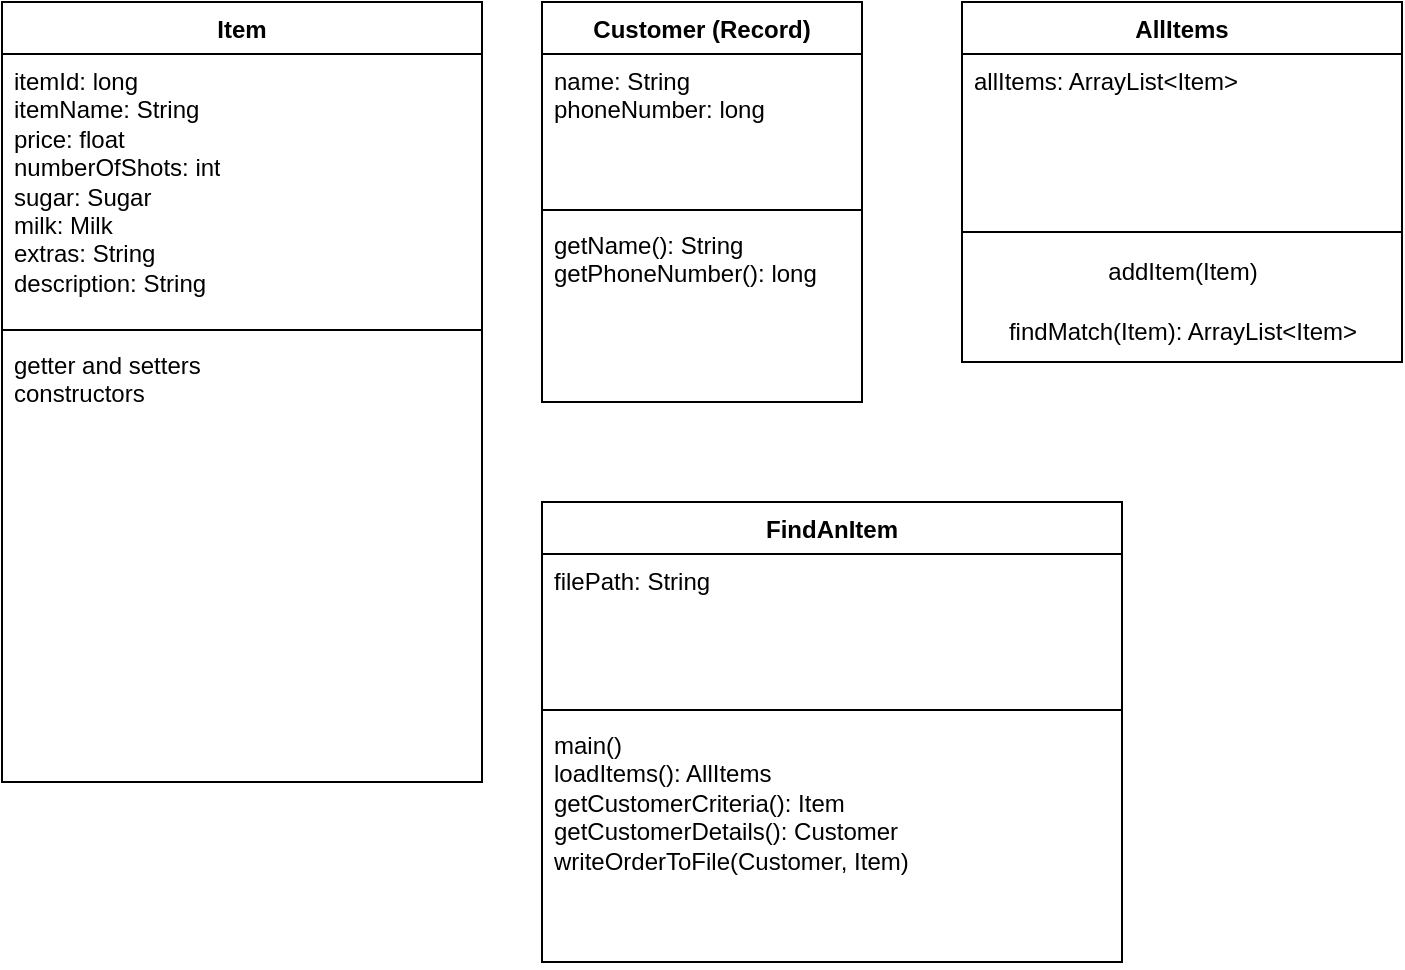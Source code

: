<mxfile version="20.5.3" type="embed"><diagram name="Page-1" id="e7e014a7-5840-1c2e-5031-d8a46d1fe8dd"><mxGraphModel dx="528" dy="693" grid="1" gridSize="10" guides="1" tooltips="1" connect="1" arrows="1" fold="1" page="1" pageScale="1" pageWidth="1169" pageHeight="826" background="none" math="0" shadow="0"><root><mxCell id="0"/><mxCell id="1" parent="0"/><mxCell id="7HPcLOjqXyRLx15dJzNg-41" value="Item" style="swimlane;fontStyle=1;align=center;verticalAlign=top;childLayout=stackLayout;horizontal=1;startSize=26;horizontalStack=0;resizeParent=1;resizeParentMax=0;resizeLast=0;collapsible=1;marginBottom=0;whiteSpace=wrap;html=1;" parent="1" vertex="1"><mxGeometry x="80" y="80" width="240" height="390" as="geometry"/></mxCell><mxCell id="7HPcLOjqXyRLx15dJzNg-42" value="&lt;div&gt;itemId: long&lt;/div&gt;&lt;div&gt;itemName: String&lt;/div&gt;&lt;div&gt;price: float&lt;/div&gt;&lt;div&gt;numberOfShots: int&lt;/div&gt;&lt;div&gt;sugar: Sugar&lt;/div&gt;&lt;div&gt;milk: Milk&lt;/div&gt;&lt;div&gt;extras: String&lt;/div&gt;&lt;div&gt;description: String&lt;/div&gt;" style="text;strokeColor=none;fillColor=none;align=left;verticalAlign=top;spacingLeft=4;spacingRight=4;overflow=hidden;rotatable=0;points=[[0,0.5],[1,0.5]];portConstraint=eastwest;whiteSpace=wrap;html=1;" parent="7HPcLOjqXyRLx15dJzNg-41" vertex="1"><mxGeometry y="26" width="240" height="134" as="geometry"/></mxCell><mxCell id="7HPcLOjqXyRLx15dJzNg-43" value="" style="line;strokeWidth=1;fillColor=none;align=left;verticalAlign=middle;spacingTop=-1;spacingLeft=3;spacingRight=3;rotatable=0;labelPosition=right;points=[];portConstraint=eastwest;strokeColor=inherit;" parent="7HPcLOjqXyRLx15dJzNg-41" vertex="1"><mxGeometry y="160" width="240" height="8" as="geometry"/></mxCell><mxCell id="7HPcLOjqXyRLx15dJzNg-44" value="getter and setters&lt;br&gt;constructors" style="text;strokeColor=none;fillColor=none;align=left;verticalAlign=top;spacingLeft=4;spacingRight=4;overflow=hidden;rotatable=0;points=[[0,0.5],[1,0.5]];portConstraint=eastwest;whiteSpace=wrap;html=1;" parent="7HPcLOjqXyRLx15dJzNg-41" vertex="1"><mxGeometry y="168" width="240" height="222" as="geometry"/></mxCell><mxCell id="7HPcLOjqXyRLx15dJzNg-45" value="Customer (Record)" style="swimlane;fontStyle=1;align=center;verticalAlign=top;childLayout=stackLayout;horizontal=1;startSize=26;horizontalStack=0;resizeParent=1;resizeParentMax=0;resizeLast=0;collapsible=1;marginBottom=0;whiteSpace=wrap;html=1;" parent="1" vertex="1"><mxGeometry x="350" y="80" width="160" height="200" as="geometry"/></mxCell><mxCell id="7HPcLOjqXyRLx15dJzNg-46" value="name: String&lt;div&gt;phoneNumber: long&lt;/div&gt;&lt;div&gt;&lt;br&gt;&lt;div&gt;&lt;br&gt;&lt;/div&gt;&lt;/div&gt;" style="text;strokeColor=none;fillColor=none;align=left;verticalAlign=top;spacingLeft=4;spacingRight=4;overflow=hidden;rotatable=0;points=[[0,0.5],[1,0.5]];portConstraint=eastwest;whiteSpace=wrap;html=1;" parent="7HPcLOjqXyRLx15dJzNg-45" vertex="1"><mxGeometry y="26" width="160" height="74" as="geometry"/></mxCell><mxCell id="7HPcLOjqXyRLx15dJzNg-47" value="" style="line;strokeWidth=1;fillColor=none;align=left;verticalAlign=middle;spacingTop=-1;spacingLeft=3;spacingRight=3;rotatable=0;labelPosition=right;points=[];portConstraint=eastwest;strokeColor=inherit;" parent="7HPcLOjqXyRLx15dJzNg-45" vertex="1"><mxGeometry y="100" width="160" height="8" as="geometry"/></mxCell><mxCell id="7HPcLOjqXyRLx15dJzNg-48" value="getName(): String&lt;div&gt;getPhoneNumber(): long&lt;/div&gt;&lt;div&gt;&lt;br&gt;&lt;/div&gt;" style="text;strokeColor=none;fillColor=none;align=left;verticalAlign=top;spacingLeft=4;spacingRight=4;overflow=hidden;rotatable=0;points=[[0,0.5],[1,0.5]];portConstraint=eastwest;whiteSpace=wrap;html=1;" parent="7HPcLOjqXyRLx15dJzNg-45" vertex="1"><mxGeometry y="108" width="160" height="92" as="geometry"/></mxCell><mxCell id="7HPcLOjqXyRLx15dJzNg-49" value="FindAnItem" style="swimlane;fontStyle=1;align=center;verticalAlign=top;childLayout=stackLayout;horizontal=1;startSize=26;horizontalStack=0;resizeParent=1;resizeParentMax=0;resizeLast=0;collapsible=1;marginBottom=0;whiteSpace=wrap;html=1;" parent="1" vertex="1"><mxGeometry x="350" y="330" width="290" height="230" as="geometry"/></mxCell><mxCell id="7HPcLOjqXyRLx15dJzNg-50" value="filePath: String" style="text;strokeColor=none;fillColor=none;align=left;verticalAlign=top;spacingLeft=4;spacingRight=4;overflow=hidden;rotatable=0;points=[[0,0.5],[1,0.5]];portConstraint=eastwest;whiteSpace=wrap;html=1;" parent="7HPcLOjqXyRLx15dJzNg-49" vertex="1"><mxGeometry y="26" width="290" height="74" as="geometry"/></mxCell><mxCell id="7HPcLOjqXyRLx15dJzNg-51" value="" style="line;strokeWidth=1;fillColor=none;align=left;verticalAlign=middle;spacingTop=-1;spacingLeft=3;spacingRight=3;rotatable=0;labelPosition=right;points=[];portConstraint=eastwest;strokeColor=inherit;" parent="7HPcLOjqXyRLx15dJzNg-49" vertex="1"><mxGeometry y="100" width="290" height="8" as="geometry"/></mxCell><mxCell id="7HPcLOjqXyRLx15dJzNg-52" value="main()&lt;br&gt;loadItems(): AllItems&lt;br&gt;getCustomerCriteria(): Item&lt;br&gt;getCustomerDetails(): Customer&lt;br&gt;writeOrderToFile(Customer, Item)" style="text;strokeColor=none;fillColor=none;align=left;verticalAlign=top;spacingLeft=4;spacingRight=4;overflow=hidden;rotatable=0;points=[[0,0.5],[1,0.5]];portConstraint=eastwest;whiteSpace=wrap;html=1;" parent="7HPcLOjqXyRLx15dJzNg-49" vertex="1"><mxGeometry y="108" width="290" height="122" as="geometry"/></mxCell><mxCell id="7HPcLOjqXyRLx15dJzNg-54" value="AllItems" style="swimlane;fontStyle=1;align=center;verticalAlign=top;childLayout=stackLayout;horizontal=1;startSize=26;horizontalStack=0;resizeParent=1;resizeParentMax=0;resizeLast=0;collapsible=1;marginBottom=0;whiteSpace=wrap;html=1;" parent="1" vertex="1"><mxGeometry x="560" y="80" width="220" height="180" as="geometry"/></mxCell><mxCell id="7HPcLOjqXyRLx15dJzNg-55" value="&lt;div&gt;&lt;div&gt;allItems: ArrayList&amp;lt;Item&amp;gt;&lt;/div&gt;&lt;/div&gt;" style="text;strokeColor=none;fillColor=none;align=left;verticalAlign=top;spacingLeft=4;spacingRight=4;overflow=hidden;rotatable=0;points=[[0,0.5],[1,0.5]];portConstraint=eastwest;whiteSpace=wrap;html=1;" parent="7HPcLOjqXyRLx15dJzNg-54" vertex="1"><mxGeometry y="26" width="220" height="84" as="geometry"/></mxCell><mxCell id="7HPcLOjqXyRLx15dJzNg-56" value="" style="line;strokeWidth=1;fillColor=none;align=left;verticalAlign=middle;spacingTop=-1;spacingLeft=3;spacingRight=3;rotatable=0;labelPosition=right;points=[];portConstraint=eastwest;strokeColor=inherit;" parent="7HPcLOjqXyRLx15dJzNg-54" vertex="1"><mxGeometry y="110" width="220" height="10" as="geometry"/></mxCell><mxCell id="5" value="addItem(Item)" style="text;html=1;align=center;verticalAlign=middle;resizable=0;points=[];autosize=1;strokeColor=none;fillColor=none;" parent="7HPcLOjqXyRLx15dJzNg-54" vertex="1"><mxGeometry y="120" width="220" height="30" as="geometry"/></mxCell><mxCell id="3" value="findMatch(Item): ArrayList&amp;lt;Item&amp;gt;" style="text;html=1;align=center;verticalAlign=middle;resizable=0;points=[];autosize=1;strokeColor=none;fillColor=none;" parent="7HPcLOjqXyRLx15dJzNg-54" vertex="1"><mxGeometry y="150" width="220" height="30" as="geometry"/></mxCell></root></mxGraphModel></diagram></mxfile>